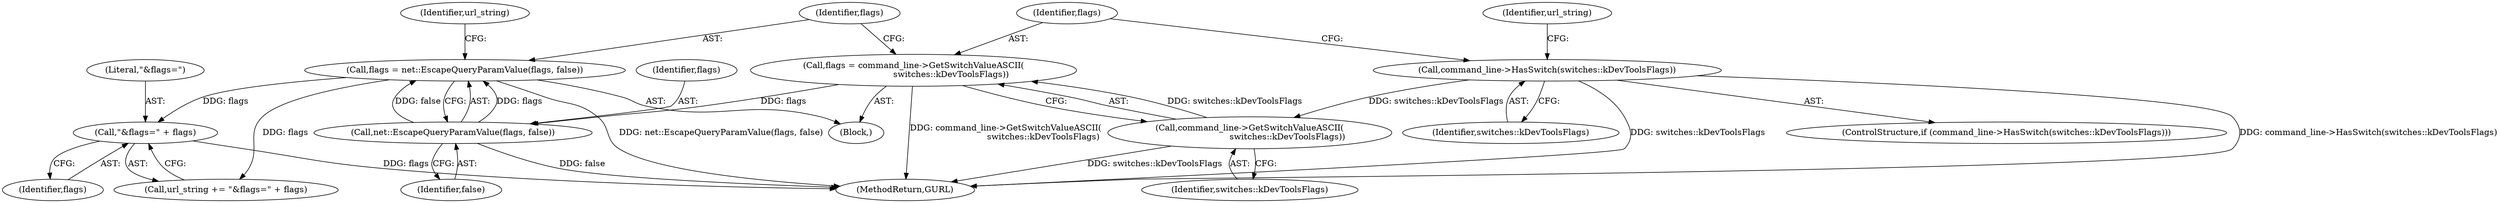 digraph "1_Chrome_f865c2dfddb1d95af3a2467587c62566e3f7dfe4@del" {
"1000135" [label="(Call,\"&flags=\" + flags)"];
"1000128" [label="(Call,flags = net::EscapeQueryParamValue(flags, false))"];
"1000130" [label="(Call,net::EscapeQueryParamValue(flags, false))"];
"1000124" [label="(Call,flags = command_line->GetSwitchValueASCII(\n                            switches::kDevToolsFlags))"];
"1000126" [label="(Call,command_line->GetSwitchValueASCII(\n                            switches::kDevToolsFlags))"];
"1000120" [label="(Call,command_line->HasSwitch(switches::kDevToolsFlags))"];
"1000137" [label="(Identifier,flags)"];
"1000131" [label="(Identifier,flags)"];
"1000120" [label="(Call,command_line->HasSwitch(switches::kDevToolsFlags))"];
"1000125" [label="(Identifier,flags)"];
"1000136" [label="(Literal,\"&flags=\")"];
"1000127" [label="(Identifier,switches::kDevToolsFlags)"];
"1000126" [label="(Call,command_line->GetSwitchValueASCII(\n                            switches::kDevToolsFlags))"];
"1000132" [label="(Identifier,false)"];
"1000124" [label="(Call,flags = command_line->GetSwitchValueASCII(\n                            switches::kDevToolsFlags))"];
"1000134" [label="(Identifier,url_string)"];
"1000135" [label="(Call,\"&flags=\" + flags)"];
"1000128" [label="(Call,flags = net::EscapeQueryParamValue(flags, false))"];
"1000122" [label="(Block,)"];
"1000119" [label="(ControlStructure,if (command_line->HasSwitch(switches::kDevToolsFlags)))"];
"1000121" [label="(Identifier,switches::kDevToolsFlags)"];
"1000133" [label="(Call,url_string += \"&flags=\" + flags)"];
"1000130" [label="(Call,net::EscapeQueryParamValue(flags, false))"];
"1000139" [label="(Identifier,url_string)"];
"1000144" [label="(MethodReturn,GURL)"];
"1000129" [label="(Identifier,flags)"];
"1000135" -> "1000133"  [label="AST: "];
"1000135" -> "1000137"  [label="CFG: "];
"1000136" -> "1000135"  [label="AST: "];
"1000137" -> "1000135"  [label="AST: "];
"1000133" -> "1000135"  [label="CFG: "];
"1000135" -> "1000144"  [label="DDG: flags"];
"1000128" -> "1000135"  [label="DDG: flags"];
"1000128" -> "1000122"  [label="AST: "];
"1000128" -> "1000130"  [label="CFG: "];
"1000129" -> "1000128"  [label="AST: "];
"1000130" -> "1000128"  [label="AST: "];
"1000134" -> "1000128"  [label="CFG: "];
"1000128" -> "1000144"  [label="DDG: net::EscapeQueryParamValue(flags, false)"];
"1000130" -> "1000128"  [label="DDG: flags"];
"1000130" -> "1000128"  [label="DDG: false"];
"1000128" -> "1000133"  [label="DDG: flags"];
"1000130" -> "1000132"  [label="CFG: "];
"1000131" -> "1000130"  [label="AST: "];
"1000132" -> "1000130"  [label="AST: "];
"1000130" -> "1000144"  [label="DDG: false"];
"1000124" -> "1000130"  [label="DDG: flags"];
"1000124" -> "1000122"  [label="AST: "];
"1000124" -> "1000126"  [label="CFG: "];
"1000125" -> "1000124"  [label="AST: "];
"1000126" -> "1000124"  [label="AST: "];
"1000129" -> "1000124"  [label="CFG: "];
"1000124" -> "1000144"  [label="DDG: command_line->GetSwitchValueASCII(\n                            switches::kDevToolsFlags)"];
"1000126" -> "1000124"  [label="DDG: switches::kDevToolsFlags"];
"1000126" -> "1000127"  [label="CFG: "];
"1000127" -> "1000126"  [label="AST: "];
"1000126" -> "1000144"  [label="DDG: switches::kDevToolsFlags"];
"1000120" -> "1000126"  [label="DDG: switches::kDevToolsFlags"];
"1000120" -> "1000119"  [label="AST: "];
"1000120" -> "1000121"  [label="CFG: "];
"1000121" -> "1000120"  [label="AST: "];
"1000125" -> "1000120"  [label="CFG: "];
"1000139" -> "1000120"  [label="CFG: "];
"1000120" -> "1000144"  [label="DDG: switches::kDevToolsFlags"];
"1000120" -> "1000144"  [label="DDG: command_line->HasSwitch(switches::kDevToolsFlags)"];
}
